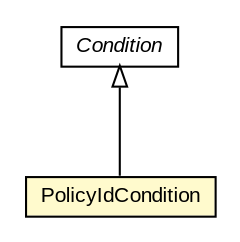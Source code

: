 #!/usr/local/bin/dot
#
# Class diagram 
# Generated by UMLGraph version R5_6-24-gf6e263 (http://www.umlgraph.org/)
#

digraph G {
	edge [fontname="arial",fontsize=10,labelfontname="arial",labelfontsize=10];
	node [fontname="arial",fontsize=10,shape=plaintext];
	nodesep=0.25;
	ranksep=0.5;
	// eu.europa.esig.dss.tsl.PolicyIdCondition
	c510940 [label=<<table title="eu.europa.esig.dss.tsl.PolicyIdCondition" border="0" cellborder="1" cellspacing="0" cellpadding="2" port="p" bgcolor="lemonChiffon" href="./PolicyIdCondition.html">
		<tr><td><table border="0" cellspacing="0" cellpadding="1">
<tr><td align="center" balign="center"> PolicyIdCondition </td></tr>
		</table></td></tr>
		</table>>, URL="./PolicyIdCondition.html", fontname="arial", fontcolor="black", fontsize=10.0];
	// eu.europa.esig.dss.tsl.Condition
	c510949 [label=<<table title="eu.europa.esig.dss.tsl.Condition" border="0" cellborder="1" cellspacing="0" cellpadding="2" port="p" href="./Condition.html">
		<tr><td><table border="0" cellspacing="0" cellpadding="1">
<tr><td align="center" balign="center"><font face="arial italic"> Condition </font></td></tr>
		</table></td></tr>
		</table>>, URL="./Condition.html", fontname="arial", fontcolor="black", fontsize=10.0];
	//eu.europa.esig.dss.tsl.PolicyIdCondition extends eu.europa.esig.dss.tsl.Condition
	c510949:p -> c510940:p [dir=back,arrowtail=empty];
}

